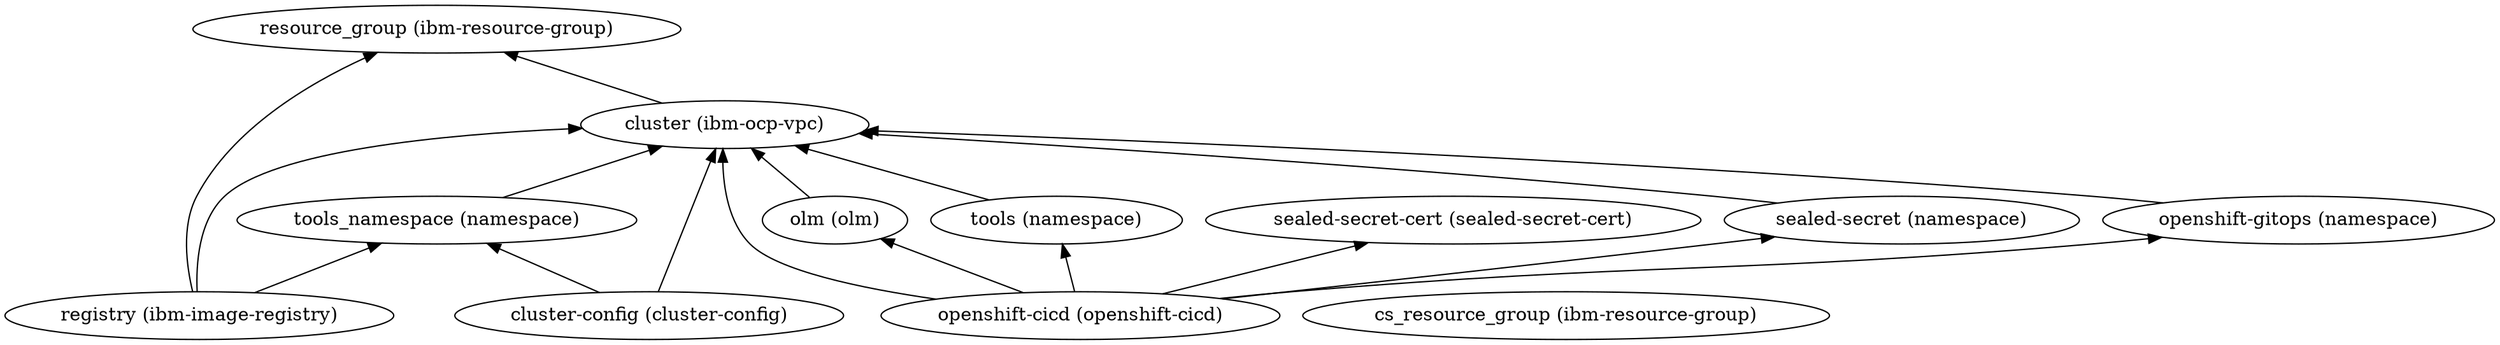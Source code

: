 digraph {
    rankdir="BT"
    "resource_group (ibm-resource-group)"
"cs_resource_group (ibm-resource-group)"
"cluster (ibm-ocp-vpc)" -> "resource_group (ibm-resource-group)"
"cluster (ibm-ocp-vpc)"
"tools_namespace (namespace)" -> "cluster (ibm-ocp-vpc)"
"tools_namespace (namespace)"
"openshift-gitops (namespace)" -> "cluster (ibm-ocp-vpc)"
"openshift-gitops (namespace)"
"cluster-config (cluster-config)" -> "cluster (ibm-ocp-vpc)"
"cluster-config (cluster-config)" -> "tools_namespace (namespace)"
"cluster-config (cluster-config)"
"registry (ibm-image-registry)" -> "cluster (ibm-ocp-vpc)"
"registry (ibm-image-registry)" -> "tools_namespace (namespace)"
"registry (ibm-image-registry)" -> "resource_group (ibm-resource-group)"
"registry (ibm-image-registry)"
"openshift-cicd (openshift-cicd)" -> "cluster (ibm-ocp-vpc)"
"openshift-cicd (openshift-cicd)" -> "olm (olm)"
"openshift-cicd (openshift-cicd)" -> "openshift-gitops (namespace)"
"openshift-cicd (openshift-cicd)" -> "tools (namespace)"
"openshift-cicd (openshift-cicd)" -> "sealed-secret (namespace)"
"openshift-cicd (openshift-cicd)" -> "sealed-secret-cert (sealed-secret-cert)"
"openshift-cicd (openshift-cicd)"
"olm (olm)" -> "cluster (ibm-ocp-vpc)"
"olm (olm)"
"tools (namespace)" -> "cluster (ibm-ocp-vpc)"
"tools (namespace)"
"sealed-secret (namespace)" -> "cluster (ibm-ocp-vpc)"
"sealed-secret (namespace)"
"sealed-secret-cert (sealed-secret-cert)"
  }